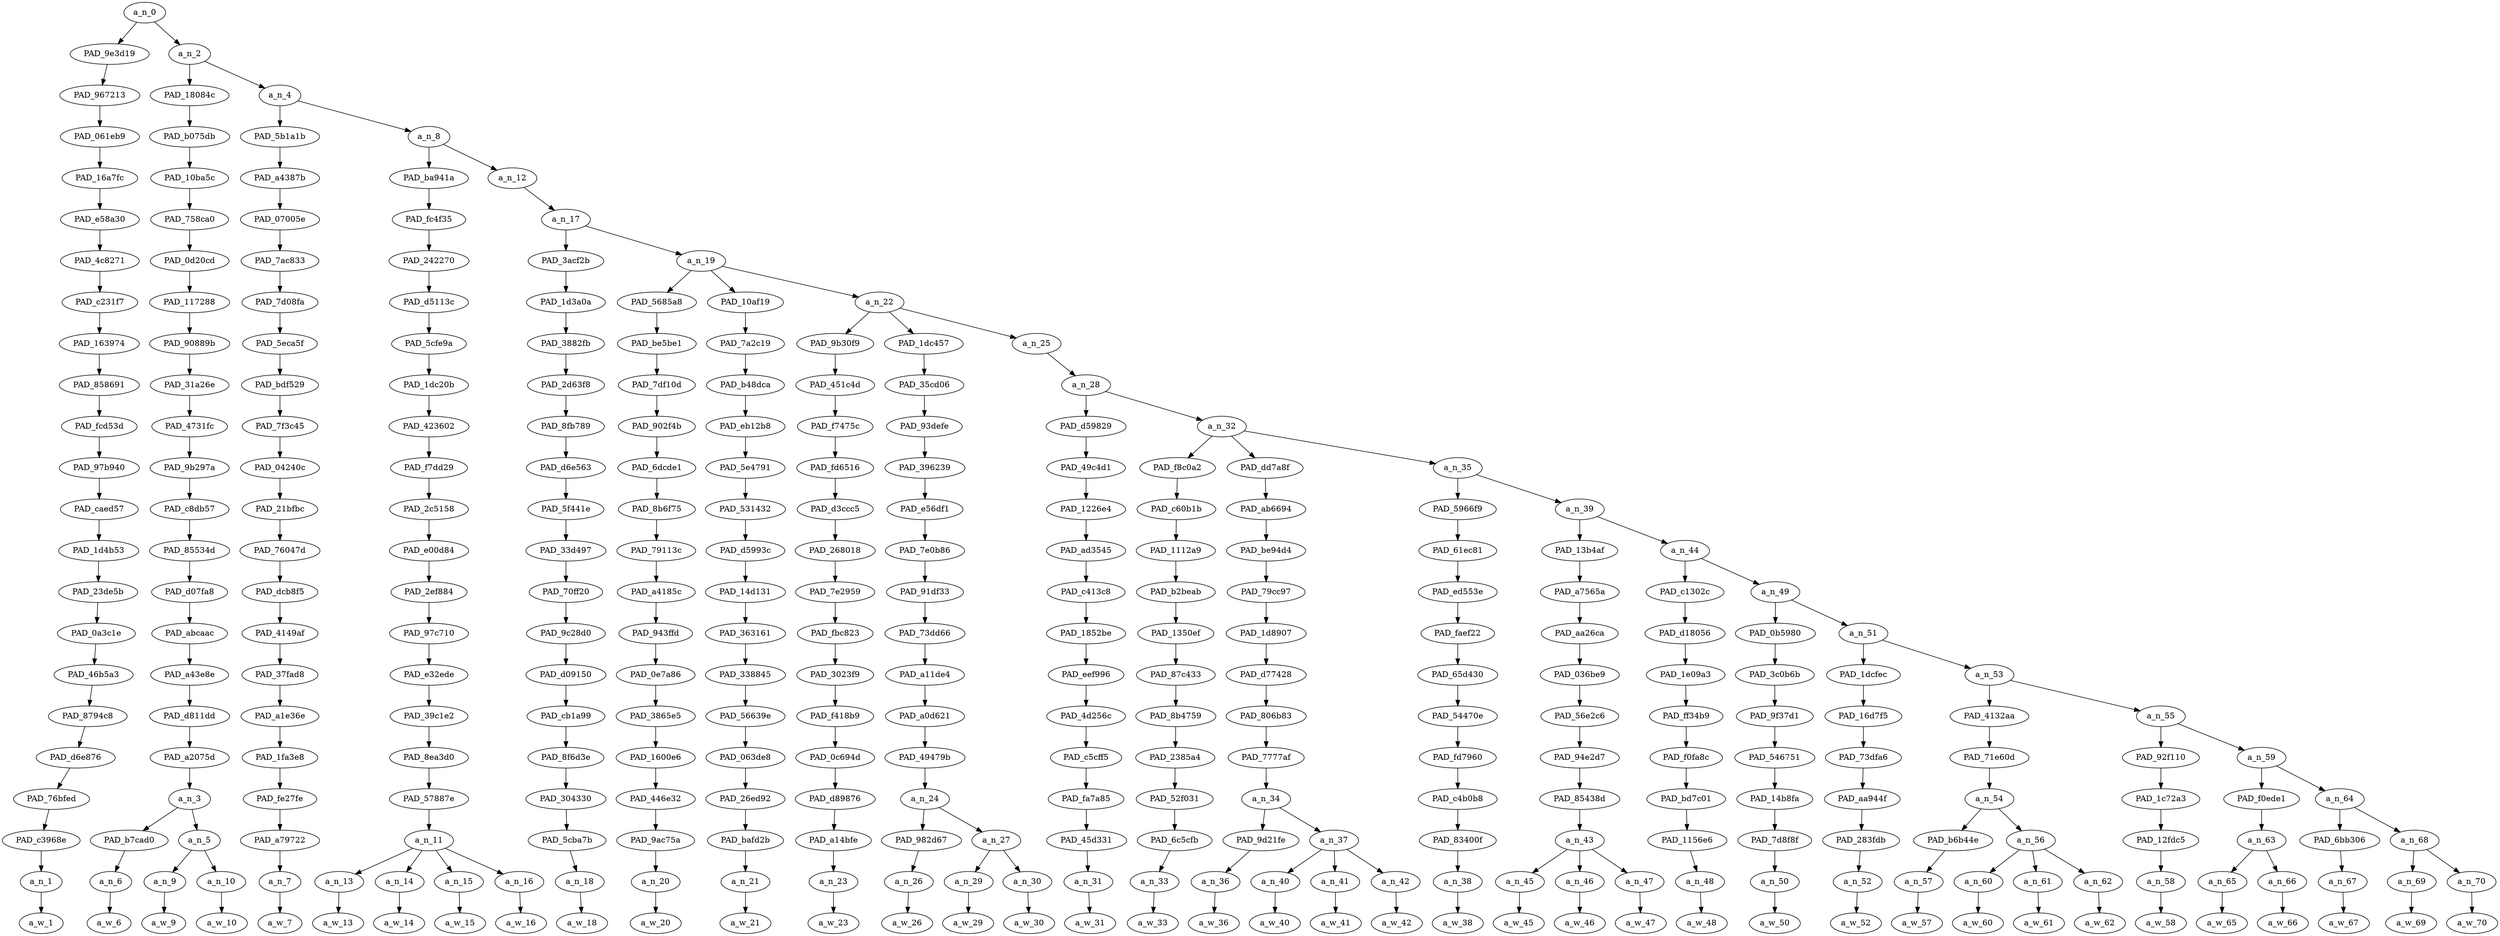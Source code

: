 strict digraph "" {
	a_n_0	[div_dir=1,
		index=0,
		level=22,
		pos="2.1205630832248263,22!",
		text_span="[0, 1, 2, 3, 4, 5, 6, 7, 8, 9, 10, 11, 12, 13, 14, 15, 16, 17, 18, 19, 20, 21, 22, 23, 24, 25, 26, 27, 28, 29, 30, 31, 32, 33, 34, \
35, 36, 37, 38]",
		value=1.00000000];
	PAD_9e3d19	[div_dir=1,
		index=0,
		level=21,
		pos="0.0,21!",
		text_span="[0]",
		value=0.01502789];
	a_n_0 -> PAD_9e3d19;
	a_n_2	[div_dir=1,
		index=1,
		level=21,
		pos="4.241126166449653,21!",
		text_span="[1, 2, 3, 4, 5, 6, 7, 8, 9, 10, 11, 12, 13, 14, 15, 16, 17, 18, 19, 20, 21, 22, 23, 24, 25, 26, 27, 28, 29, 30, 31, 32, 33, 34, \
35, 36, 37, 38]",
		value=0.98457454];
	a_n_0 -> a_n_2;
	PAD_967213	[div_dir=1,
		index=0,
		level=20,
		pos="0.0,20!",
		text_span="[0]",
		value=0.01502789];
	PAD_9e3d19 -> PAD_967213;
	PAD_061eb9	[div_dir=1,
		index=0,
		level=19,
		pos="0.0,19!",
		text_span="[0]",
		value=0.01502789];
	PAD_967213 -> PAD_061eb9;
	PAD_16a7fc	[div_dir=1,
		index=0,
		level=18,
		pos="0.0,18!",
		text_span="[0]",
		value=0.01502789];
	PAD_061eb9 -> PAD_16a7fc;
	PAD_e58a30	[div_dir=1,
		index=0,
		level=17,
		pos="0.0,17!",
		text_span="[0]",
		value=0.01502789];
	PAD_16a7fc -> PAD_e58a30;
	PAD_4c8271	[div_dir=1,
		index=0,
		level=16,
		pos="0.0,16!",
		text_span="[0]",
		value=0.01502789];
	PAD_e58a30 -> PAD_4c8271;
	PAD_c231f7	[div_dir=1,
		index=0,
		level=15,
		pos="0.0,15!",
		text_span="[0]",
		value=0.01502789];
	PAD_4c8271 -> PAD_c231f7;
	PAD_163974	[div_dir=1,
		index=0,
		level=14,
		pos="0.0,14!",
		text_span="[0]",
		value=0.01502789];
	PAD_c231f7 -> PAD_163974;
	PAD_858691	[div_dir=1,
		index=0,
		level=13,
		pos="0.0,13!",
		text_span="[0]",
		value=0.01502789];
	PAD_163974 -> PAD_858691;
	PAD_fcd53d	[div_dir=1,
		index=0,
		level=12,
		pos="0.0,12!",
		text_span="[0]",
		value=0.01502789];
	PAD_858691 -> PAD_fcd53d;
	PAD_97b940	[div_dir=1,
		index=0,
		level=11,
		pos="0.0,11!",
		text_span="[0]",
		value=0.01502789];
	PAD_fcd53d -> PAD_97b940;
	PAD_caed57	[div_dir=1,
		index=0,
		level=10,
		pos="0.0,10!",
		text_span="[0]",
		value=0.01502789];
	PAD_97b940 -> PAD_caed57;
	PAD_1d4b53	[div_dir=1,
		index=0,
		level=9,
		pos="0.0,9!",
		text_span="[0]",
		value=0.01502789];
	PAD_caed57 -> PAD_1d4b53;
	PAD_23de5b	[div_dir=1,
		index=0,
		level=8,
		pos="0.0,8!",
		text_span="[0]",
		value=0.01502789];
	PAD_1d4b53 -> PAD_23de5b;
	PAD_0a3c1e	[div_dir=1,
		index=0,
		level=7,
		pos="0.0,7!",
		text_span="[0]",
		value=0.01502789];
	PAD_23de5b -> PAD_0a3c1e;
	PAD_46b5a3	[div_dir=1,
		index=0,
		level=6,
		pos="0.0,6!",
		text_span="[0]",
		value=0.01502789];
	PAD_0a3c1e -> PAD_46b5a3;
	PAD_8794c8	[div_dir=1,
		index=0,
		level=5,
		pos="0.0,5!",
		text_span="[0]",
		value=0.01502789];
	PAD_46b5a3 -> PAD_8794c8;
	PAD_d6e876	[div_dir=1,
		index=0,
		level=4,
		pos="0.0,4!",
		text_span="[0]",
		value=0.01502789];
	PAD_8794c8 -> PAD_d6e876;
	PAD_76bfed	[div_dir=1,
		index=0,
		level=3,
		pos="0.0,3!",
		text_span="[0]",
		value=0.01502789];
	PAD_d6e876 -> PAD_76bfed;
	PAD_c3968e	[div_dir=1,
		index=0,
		level=2,
		pos="0.0,2!",
		text_span="[0]",
		value=0.01502789];
	PAD_76bfed -> PAD_c3968e;
	a_n_1	[div_dir=1,
		index=0,
		level=1,
		pos="0.0,1!",
		text_span="[0]",
		value=0.01502789];
	PAD_c3968e -> a_n_1;
	a_w_1	[div_dir=0,
		index=0,
		level=0,
		pos="0,0!",
		text_span="[0]",
		value=as];
	a_n_1 -> a_w_1;
	PAD_18084c	[div_dir=1,
		index=1,
		level=20,
		pos="2.25,20!",
		text_span="[1, 2, 3]",
		value=0.05847635];
	a_n_2 -> PAD_18084c;
	a_n_4	[div_dir=1,
		index=2,
		level=20,
		pos="6.232252332899305,20!",
		text_span="[4, 5, 6, 7, 8, 9, 10, 11, 12, 13, 14, 15, 16, 17, 18, 19, 20, 21, 22, 23, 24, 25, 26, 27, 28, 29, 30, 31, 32, 33, 34, 35, 36, 37, \
38]",
		value=0.92570669];
	a_n_2 -> a_n_4;
	PAD_b075db	[div_dir=1,
		index=1,
		level=19,
		pos="2.25,19!",
		text_span="[1, 2, 3]",
		value=0.05847635];
	PAD_18084c -> PAD_b075db;
	PAD_10ba5c	[div_dir=1,
		index=1,
		level=18,
		pos="2.25,18!",
		text_span="[1, 2, 3]",
		value=0.05847635];
	PAD_b075db -> PAD_10ba5c;
	PAD_758ca0	[div_dir=1,
		index=1,
		level=17,
		pos="2.25,17!",
		text_span="[1, 2, 3]",
		value=0.05847635];
	PAD_10ba5c -> PAD_758ca0;
	PAD_0d20cd	[div_dir=1,
		index=1,
		level=16,
		pos="2.25,16!",
		text_span="[1, 2, 3]",
		value=0.05847635];
	PAD_758ca0 -> PAD_0d20cd;
	PAD_117288	[div_dir=1,
		index=1,
		level=15,
		pos="2.25,15!",
		text_span="[1, 2, 3]",
		value=0.05847635];
	PAD_0d20cd -> PAD_117288;
	PAD_90889b	[div_dir=1,
		index=1,
		level=14,
		pos="2.25,14!",
		text_span="[1, 2, 3]",
		value=0.05847635];
	PAD_117288 -> PAD_90889b;
	PAD_31a26e	[div_dir=1,
		index=1,
		level=13,
		pos="2.25,13!",
		text_span="[1, 2, 3]",
		value=0.05847635];
	PAD_90889b -> PAD_31a26e;
	PAD_4731fc	[div_dir=1,
		index=1,
		level=12,
		pos="2.25,12!",
		text_span="[1, 2, 3]",
		value=0.05847635];
	PAD_31a26e -> PAD_4731fc;
	PAD_9b297a	[div_dir=1,
		index=1,
		level=11,
		pos="2.25,11!",
		text_span="[1, 2, 3]",
		value=0.05847635];
	PAD_4731fc -> PAD_9b297a;
	PAD_c8db57	[div_dir=1,
		index=1,
		level=10,
		pos="2.25,10!",
		text_span="[1, 2, 3]",
		value=0.05847635];
	PAD_9b297a -> PAD_c8db57;
	PAD_85534d	[div_dir=1,
		index=1,
		level=9,
		pos="2.25,9!",
		text_span="[1, 2, 3]",
		value=0.05847635];
	PAD_c8db57 -> PAD_85534d;
	PAD_d07fa8	[div_dir=1,
		index=1,
		level=8,
		pos="2.25,8!",
		text_span="[1, 2, 3]",
		value=0.05847635];
	PAD_85534d -> PAD_d07fa8;
	PAD_abcaac	[div_dir=1,
		index=1,
		level=7,
		pos="2.25,7!",
		text_span="[1, 2, 3]",
		value=0.05847635];
	PAD_d07fa8 -> PAD_abcaac;
	PAD_a43e8e	[div_dir=1,
		index=1,
		level=6,
		pos="2.25,6!",
		text_span="[1, 2, 3]",
		value=0.05847635];
	PAD_abcaac -> PAD_a43e8e;
	PAD_d811dd	[div_dir=1,
		index=1,
		level=5,
		pos="2.25,5!",
		text_span="[1, 2, 3]",
		value=0.05847635];
	PAD_a43e8e -> PAD_d811dd;
	PAD_a2075d	[div_dir=1,
		index=1,
		level=4,
		pos="2.25,4!",
		text_span="[1, 2, 3]",
		value=0.05847635];
	PAD_d811dd -> PAD_a2075d;
	a_n_3	[div_dir=1,
		index=1,
		level=3,
		pos="2.25,3!",
		text_span="[1, 2, 3]",
		value=0.05847635];
	PAD_a2075d -> a_n_3;
	PAD_b7cad0	[div_dir=-1,
		index=2,
		level=2,
		pos="3.0,2!",
		text_span="[3]",
		value=0.01740271];
	a_n_3 -> PAD_b7cad0;
	a_n_5	[div_dir=1,
		index=1,
		level=2,
		pos="1.5,2!",
		text_span="[1, 2]",
		value=0.04097599];
	a_n_3 -> a_n_5;
	a_n_6	[div_dir=-1,
		index=3,
		level=1,
		pos="3.0,1!",
		text_span="[3]",
		value=0.01740271];
	PAD_b7cad0 -> a_n_6;
	a_w_6	[div_dir=0,
		index=3,
		level=0,
		pos="3,0!",
		text_span="[3]",
		value=members];
	a_n_6 -> a_w_6;
	a_n_9	[div_dir=1,
		index=1,
		level=1,
		pos="1.0,1!",
		text_span="[1]",
		value=0.01630078];
	a_n_5 -> a_n_9;
	a_n_10	[div_dir=1,
		index=2,
		level=1,
		pos="2.0,1!",
		text_span="[2]",
		value=0.02455397];
	a_n_5 -> a_n_10;
	a_w_9	[div_dir=0,
		index=1,
		level=0,
		pos="1,0!",
		text_span="[1]",
		value=fully];
	a_n_9 -> a_w_9;
	a_w_10	[div_dir=0,
		index=2,
		level=0,
		pos="2,0!",
		text_span="[2]",
		value=vested];
	a_n_10 -> a_w_10;
	PAD_5b1a1b	[div_dir=1,
		index=2,
		level=19,
		pos="4.0,19!",
		text_span="[4]",
		value=0.01129486];
	a_n_4 -> PAD_5b1a1b;
	a_n_8	[div_dir=1,
		index=3,
		level=19,
		pos="8.46450466579861,19!",
		text_span="[5, 6, 7, 8, 9, 10, 11, 12, 13, 14, 15, 16, 17, 18, 19, 20, 21, 22, 23, 24, 25, 26, 27, 28, 29, 30, 31, 32, 33, 34, 35, 36, 37, \
38]",
		value=0.91403270];
	a_n_4 -> a_n_8;
	PAD_a4387b	[div_dir=1,
		index=2,
		level=18,
		pos="4.0,18!",
		text_span="[4]",
		value=0.01129486];
	PAD_5b1a1b -> PAD_a4387b;
	PAD_07005e	[div_dir=1,
		index=2,
		level=17,
		pos="4.0,17!",
		text_span="[4]",
		value=0.01129486];
	PAD_a4387b -> PAD_07005e;
	PAD_7ac833	[div_dir=1,
		index=2,
		level=16,
		pos="4.0,16!",
		text_span="[4]",
		value=0.01129486];
	PAD_07005e -> PAD_7ac833;
	PAD_7d08fa	[div_dir=1,
		index=2,
		level=15,
		pos="4.0,15!",
		text_span="[4]",
		value=0.01129486];
	PAD_7ac833 -> PAD_7d08fa;
	PAD_5eca5f	[div_dir=1,
		index=2,
		level=14,
		pos="4.0,14!",
		text_span="[4]",
		value=0.01129486];
	PAD_7d08fa -> PAD_5eca5f;
	PAD_bdf529	[div_dir=1,
		index=2,
		level=13,
		pos="4.0,13!",
		text_span="[4]",
		value=0.01129486];
	PAD_5eca5f -> PAD_bdf529;
	PAD_7f3c45	[div_dir=1,
		index=2,
		level=12,
		pos="4.0,12!",
		text_span="[4]",
		value=0.01129486];
	PAD_bdf529 -> PAD_7f3c45;
	PAD_04240c	[div_dir=1,
		index=2,
		level=11,
		pos="4.0,11!",
		text_span="[4]",
		value=0.01129486];
	PAD_7f3c45 -> PAD_04240c;
	PAD_21bfbc	[div_dir=1,
		index=2,
		level=10,
		pos="4.0,10!",
		text_span="[4]",
		value=0.01129486];
	PAD_04240c -> PAD_21bfbc;
	PAD_76047d	[div_dir=1,
		index=2,
		level=9,
		pos="4.0,9!",
		text_span="[4]",
		value=0.01129486];
	PAD_21bfbc -> PAD_76047d;
	PAD_dcb8f5	[div_dir=1,
		index=2,
		level=8,
		pos="4.0,8!",
		text_span="[4]",
		value=0.01129486];
	PAD_76047d -> PAD_dcb8f5;
	PAD_4149af	[div_dir=1,
		index=2,
		level=7,
		pos="4.0,7!",
		text_span="[4]",
		value=0.01129486];
	PAD_dcb8f5 -> PAD_4149af;
	PAD_37fad8	[div_dir=1,
		index=2,
		level=6,
		pos="4.0,6!",
		text_span="[4]",
		value=0.01129486];
	PAD_4149af -> PAD_37fad8;
	PAD_a1e36e	[div_dir=1,
		index=2,
		level=5,
		pos="4.0,5!",
		text_span="[4]",
		value=0.01129486];
	PAD_37fad8 -> PAD_a1e36e;
	PAD_1fa3e8	[div_dir=1,
		index=2,
		level=4,
		pos="4.0,4!",
		text_span="[4]",
		value=0.01129486];
	PAD_a1e36e -> PAD_1fa3e8;
	PAD_fe27fe	[div_dir=1,
		index=2,
		level=3,
		pos="4.0,3!",
		text_span="[4]",
		value=0.01129486];
	PAD_1fa3e8 -> PAD_fe27fe;
	PAD_a79722	[div_dir=1,
		index=3,
		level=2,
		pos="4.0,2!",
		text_span="[4]",
		value=0.01129486];
	PAD_fe27fe -> PAD_a79722;
	a_n_7	[div_dir=1,
		index=4,
		level=1,
		pos="4.0,1!",
		text_span="[4]",
		value=0.01129486];
	PAD_a79722 -> a_n_7;
	a_w_7	[div_dir=0,
		index=4,
		level=0,
		pos="4,0!",
		text_span="[4]",
		value=of];
	a_n_7 -> a_w_7;
	PAD_ba941a	[div_dir=1,
		index=3,
		level=18,
		pos="6.5,18!",
		text_span="[5, 6, 7, 8]",
		value=0.11097775];
	a_n_8 -> PAD_ba941a;
	a_n_12	[div_dir=1,
		index=4,
		level=18,
		pos="10.429009331597221,18!",
		text_span="[9, 10, 11, 12, 13, 14, 15, 16, 17, 18, 19, 20, 21, 22, 23, 24, 25, 26, 27, 28, 29, 30, 31, 32, 33, 34, 35, 36, 37, 38]",
		value=0.80267818];
	a_n_8 -> a_n_12;
	PAD_fc4f35	[div_dir=1,
		index=3,
		level=17,
		pos="6.5,17!",
		text_span="[5, 6, 7, 8]",
		value=0.11097775];
	PAD_ba941a -> PAD_fc4f35;
	PAD_242270	[div_dir=1,
		index=3,
		level=16,
		pos="6.5,16!",
		text_span="[5, 6, 7, 8]",
		value=0.11097775];
	PAD_fc4f35 -> PAD_242270;
	PAD_d5113c	[div_dir=1,
		index=3,
		level=15,
		pos="6.5,15!",
		text_span="[5, 6, 7, 8]",
		value=0.11097775];
	PAD_242270 -> PAD_d5113c;
	PAD_5cfe9a	[div_dir=1,
		index=3,
		level=14,
		pos="6.5,14!",
		text_span="[5, 6, 7, 8]",
		value=0.11097775];
	PAD_d5113c -> PAD_5cfe9a;
	PAD_1dc20b	[div_dir=1,
		index=3,
		level=13,
		pos="6.5,13!",
		text_span="[5, 6, 7, 8]",
		value=0.11097775];
	PAD_5cfe9a -> PAD_1dc20b;
	PAD_423602	[div_dir=1,
		index=3,
		level=12,
		pos="6.5,12!",
		text_span="[5, 6, 7, 8]",
		value=0.11097775];
	PAD_1dc20b -> PAD_423602;
	PAD_f7dd29	[div_dir=1,
		index=3,
		level=11,
		pos="6.5,11!",
		text_span="[5, 6, 7, 8]",
		value=0.11097775];
	PAD_423602 -> PAD_f7dd29;
	PAD_2c5158	[div_dir=1,
		index=3,
		level=10,
		pos="6.5,10!",
		text_span="[5, 6, 7, 8]",
		value=0.11097775];
	PAD_f7dd29 -> PAD_2c5158;
	PAD_e00d84	[div_dir=1,
		index=3,
		level=9,
		pos="6.5,9!",
		text_span="[5, 6, 7, 8]",
		value=0.11097775];
	PAD_2c5158 -> PAD_e00d84;
	PAD_2ef884	[div_dir=1,
		index=3,
		level=8,
		pos="6.5,8!",
		text_span="[5, 6, 7, 8]",
		value=0.11097775];
	PAD_e00d84 -> PAD_2ef884;
	PAD_97c710	[div_dir=1,
		index=3,
		level=7,
		pos="6.5,7!",
		text_span="[5, 6, 7, 8]",
		value=0.11097775];
	PAD_2ef884 -> PAD_97c710;
	PAD_e32ede	[div_dir=1,
		index=3,
		level=6,
		pos="6.5,6!",
		text_span="[5, 6, 7, 8]",
		value=0.11097775];
	PAD_97c710 -> PAD_e32ede;
	PAD_39c1e2	[div_dir=1,
		index=3,
		level=5,
		pos="6.5,5!",
		text_span="[5, 6, 7, 8]",
		value=0.11097775];
	PAD_e32ede -> PAD_39c1e2;
	PAD_8ea3d0	[div_dir=1,
		index=3,
		level=4,
		pos="6.5,4!",
		text_span="[5, 6, 7, 8]",
		value=0.11097775];
	PAD_39c1e2 -> PAD_8ea3d0;
	PAD_57887e	[div_dir=1,
		index=3,
		level=3,
		pos="6.5,3!",
		text_span="[5, 6, 7, 8]",
		value=0.11097775];
	PAD_8ea3d0 -> PAD_57887e;
	a_n_11	[div_dir=1,
		index=4,
		level=2,
		pos="6.5,2!",
		text_span="[5, 6, 7, 8]",
		value=0.11097775];
	PAD_57887e -> a_n_11;
	a_n_13	[div_dir=1,
		index=5,
		level=1,
		pos="5.0,1!",
		text_span="[5]",
		value=0.01125597];
	a_n_11 -> a_n_13;
	a_n_14	[div_dir=-1,
		index=6,
		level=1,
		pos="6.0,1!",
		text_span="[6]",
		value=0.01450224];
	a_n_11 -> a_n_14;
	a_n_15	[div_dir=1,
		index=7,
		level=1,
		pos="7.0,1!",
		text_span="[7]",
		value=0.05809094];
	a_n_11 -> a_n_15;
	a_n_16	[div_dir=1,
		index=8,
		level=1,
		pos="8.0,1!",
		text_span="[8]",
		value=0.02700397];
	a_n_11 -> a_n_16;
	a_w_13	[div_dir=0,
		index=5,
		level=0,
		pos="5,0!",
		text_span="[5]",
		value=the];
	a_n_13 -> a_w_13;
	a_w_14	[div_dir=0,
		index=6,
		level=0,
		pos="6,0!",
		text_span="[6]",
		value=same];
	a_n_14 -> a_w_14;
	a_w_15	[div_dir=0,
		index=7,
		level=0,
		pos="7,0!",
		text_span="[7]",
		value=grisly];
	a_n_15 -> a_w_15;
	a_w_16	[div_dir=0,
		index=8,
		level=0,
		pos="8,0!",
		text_span="[8]",
		value=club];
	a_n_16 -> a_w_16;
	a_n_17	[div_dir=1,
		index=4,
		level=17,
		pos="10.429009331597221,17!",
		text_span="[9, 10, 11, 12, 13, 14, 15, 16, 17, 18, 19, 20, 21, 22, 23, 24, 25, 26, 27, 28, 29, 30, 31, 32, 33, 34, 35, 36, 37, 38]",
		value=0.80232155];
	a_n_12 -> a_n_17;
	PAD_3acf2b	[div_dir=1,
		index=4,
		level=16,
		pos="9.0,16!",
		text_span="[9]",
		value=0.01887536];
	a_n_17 -> PAD_3acf2b;
	a_n_19	[div_dir=1,
		index=5,
		level=16,
		pos="11.858018663194445,16!",
		text_span="[10, 11, 12, 13, 14, 15, 16, 17, 18, 19, 20, 21, 22, 23, 24, 25, 26, 27, 28, 29, 30, 31, 32, 33, 34, 35, 36, 37, 38]",
		value=0.78308956];
	a_n_17 -> a_n_19;
	PAD_1d3a0a	[div_dir=1,
		index=4,
		level=15,
		pos="9.0,15!",
		text_span="[9]",
		value=0.01887536];
	PAD_3acf2b -> PAD_1d3a0a;
	PAD_3882fb	[div_dir=1,
		index=4,
		level=14,
		pos="9.0,14!",
		text_span="[9]",
		value=0.01887536];
	PAD_1d3a0a -> PAD_3882fb;
	PAD_2d63f8	[div_dir=1,
		index=4,
		level=13,
		pos="9.0,13!",
		text_span="[9]",
		value=0.01887536];
	PAD_3882fb -> PAD_2d63f8;
	PAD_8fb789	[div_dir=1,
		index=4,
		level=12,
		pos="9.0,12!",
		text_span="[9]",
		value=0.01887536];
	PAD_2d63f8 -> PAD_8fb789;
	PAD_d6e563	[div_dir=1,
		index=4,
		level=11,
		pos="9.0,11!",
		text_span="[9]",
		value=0.01887536];
	PAD_8fb789 -> PAD_d6e563;
	PAD_5f441e	[div_dir=1,
		index=4,
		level=10,
		pos="9.0,10!",
		text_span="[9]",
		value=0.01887536];
	PAD_d6e563 -> PAD_5f441e;
	PAD_33d497	[div_dir=1,
		index=4,
		level=9,
		pos="9.0,9!",
		text_span="[9]",
		value=0.01887536];
	PAD_5f441e -> PAD_33d497;
	PAD_70ff20	[div_dir=1,
		index=4,
		level=8,
		pos="9.0,8!",
		text_span="[9]",
		value=0.01887536];
	PAD_33d497 -> PAD_70ff20;
	PAD_9c28d0	[div_dir=1,
		index=4,
		level=7,
		pos="9.0,7!",
		text_span="[9]",
		value=0.01887536];
	PAD_70ff20 -> PAD_9c28d0;
	PAD_d09150	[div_dir=1,
		index=4,
		level=6,
		pos="9.0,6!",
		text_span="[9]",
		value=0.01887536];
	PAD_9c28d0 -> PAD_d09150;
	PAD_cb1a99	[div_dir=1,
		index=4,
		level=5,
		pos="9.0,5!",
		text_span="[9]",
		value=0.01887536];
	PAD_d09150 -> PAD_cb1a99;
	PAD_8f6d3e	[div_dir=1,
		index=4,
		level=4,
		pos="9.0,4!",
		text_span="[9]",
		value=0.01887536];
	PAD_cb1a99 -> PAD_8f6d3e;
	PAD_304330	[div_dir=1,
		index=4,
		level=3,
		pos="9.0,3!",
		text_span="[9]",
		value=0.01887536];
	PAD_8f6d3e -> PAD_304330;
	PAD_5cba7b	[div_dir=1,
		index=5,
		level=2,
		pos="9.0,2!",
		text_span="[9]",
		value=0.01887536];
	PAD_304330 -> PAD_5cba7b;
	a_n_18	[div_dir=1,
		index=9,
		level=1,
		pos="9.0,1!",
		text_span="[9]",
		value=0.01887536];
	PAD_5cba7b -> a_n_18;
	a_w_18	[div_dir=0,
		index=9,
		level=0,
		pos="9,0!",
		text_span="[9]",
		value=you];
	a_n_18 -> a_w_18;
	PAD_5685a8	[div_dir=1,
		index=5,
		level=15,
		pos="10.0,15!",
		text_span="[10]",
		value=0.01408629];
	a_n_19 -> PAD_5685a8;
	PAD_10af19	[div_dir=1,
		index=6,
		level=15,
		pos="11.0,15!",
		text_span="[11]",
		value=0.01513316];
	a_n_19 -> PAD_10af19;
	a_n_22	[div_dir=1,
		index=7,
		level=15,
		pos="14.574055989583334,15!",
		text_span="[12, 13, 14, 15, 16, 17, 18, 19, 20, 21, 22, 23, 24, 25, 26, 27, 28, 29, 30, 31, 32, 33, 34, 35, 36, 37, 38]",
		value=0.75351460];
	a_n_19 -> a_n_22;
	PAD_be5be1	[div_dir=1,
		index=5,
		level=14,
		pos="10.0,14!",
		text_span="[10]",
		value=0.01408629];
	PAD_5685a8 -> PAD_be5be1;
	PAD_7df10d	[div_dir=1,
		index=5,
		level=13,
		pos="10.0,13!",
		text_span="[10]",
		value=0.01408629];
	PAD_be5be1 -> PAD_7df10d;
	PAD_902f4b	[div_dir=1,
		index=5,
		level=12,
		pos="10.0,12!",
		text_span="[10]",
		value=0.01408629];
	PAD_7df10d -> PAD_902f4b;
	PAD_6dcde1	[div_dir=1,
		index=5,
		level=11,
		pos="10.0,11!",
		text_span="[10]",
		value=0.01408629];
	PAD_902f4b -> PAD_6dcde1;
	PAD_8b6f75	[div_dir=1,
		index=5,
		level=10,
		pos="10.0,10!",
		text_span="[10]",
		value=0.01408629];
	PAD_6dcde1 -> PAD_8b6f75;
	PAD_79113c	[div_dir=1,
		index=5,
		level=9,
		pos="10.0,9!",
		text_span="[10]",
		value=0.01408629];
	PAD_8b6f75 -> PAD_79113c;
	PAD_a4185c	[div_dir=1,
		index=5,
		level=8,
		pos="10.0,8!",
		text_span="[10]",
		value=0.01408629];
	PAD_79113c -> PAD_a4185c;
	PAD_943ffd	[div_dir=1,
		index=5,
		level=7,
		pos="10.0,7!",
		text_span="[10]",
		value=0.01408629];
	PAD_a4185c -> PAD_943ffd;
	PAD_0e7a86	[div_dir=1,
		index=5,
		level=6,
		pos="10.0,6!",
		text_span="[10]",
		value=0.01408629];
	PAD_943ffd -> PAD_0e7a86;
	PAD_3865e5	[div_dir=1,
		index=5,
		level=5,
		pos="10.0,5!",
		text_span="[10]",
		value=0.01408629];
	PAD_0e7a86 -> PAD_3865e5;
	PAD_1600e6	[div_dir=1,
		index=5,
		level=4,
		pos="10.0,4!",
		text_span="[10]",
		value=0.01408629];
	PAD_3865e5 -> PAD_1600e6;
	PAD_446e32	[div_dir=1,
		index=5,
		level=3,
		pos="10.0,3!",
		text_span="[10]",
		value=0.01408629];
	PAD_1600e6 -> PAD_446e32;
	PAD_9ac75a	[div_dir=1,
		index=6,
		level=2,
		pos="10.0,2!",
		text_span="[10]",
		value=0.01408629];
	PAD_446e32 -> PAD_9ac75a;
	a_n_20	[div_dir=1,
		index=10,
		level=1,
		pos="10.0,1!",
		text_span="[10]",
		value=0.01408629];
	PAD_9ac75a -> a_n_20;
	a_w_20	[div_dir=0,
		index=10,
		level=0,
		pos="10,0!",
		text_span="[10]",
		value=can];
	a_n_20 -> a_w_20;
	PAD_7a2c19	[div_dir=1,
		index=6,
		level=14,
		pos="11.0,14!",
		text_span="[11]",
		value=0.01513316];
	PAD_10af19 -> PAD_7a2c19;
	PAD_b48dca	[div_dir=1,
		index=6,
		level=13,
		pos="11.0,13!",
		text_span="[11]",
		value=0.01513316];
	PAD_7a2c19 -> PAD_b48dca;
	PAD_eb12b8	[div_dir=1,
		index=6,
		level=12,
		pos="11.0,12!",
		text_span="[11]",
		value=0.01513316];
	PAD_b48dca -> PAD_eb12b8;
	PAD_5e4791	[div_dir=1,
		index=6,
		level=11,
		pos="11.0,11!",
		text_span="[11]",
		value=0.01513316];
	PAD_eb12b8 -> PAD_5e4791;
	PAD_531432	[div_dir=1,
		index=6,
		level=10,
		pos="11.0,10!",
		text_span="[11]",
		value=0.01513316];
	PAD_5e4791 -> PAD_531432;
	PAD_d5993c	[div_dir=1,
		index=6,
		level=9,
		pos="11.0,9!",
		text_span="[11]",
		value=0.01513316];
	PAD_531432 -> PAD_d5993c;
	PAD_14d131	[div_dir=1,
		index=6,
		level=8,
		pos="11.0,8!",
		text_span="[11]",
		value=0.01513316];
	PAD_d5993c -> PAD_14d131;
	PAD_363161	[div_dir=1,
		index=6,
		level=7,
		pos="11.0,7!",
		text_span="[11]",
		value=0.01513316];
	PAD_14d131 -> PAD_363161;
	PAD_338845	[div_dir=1,
		index=6,
		level=6,
		pos="11.0,6!",
		text_span="[11]",
		value=0.01513316];
	PAD_363161 -> PAD_338845;
	PAD_56639e	[div_dir=1,
		index=6,
		level=5,
		pos="11.0,5!",
		text_span="[11]",
		value=0.01513316];
	PAD_338845 -> PAD_56639e;
	PAD_063de8	[div_dir=1,
		index=6,
		level=4,
		pos="11.0,4!",
		text_span="[11]",
		value=0.01513316];
	PAD_56639e -> PAD_063de8;
	PAD_26ed92	[div_dir=1,
		index=6,
		level=3,
		pos="11.0,3!",
		text_span="[11]",
		value=0.01513316];
	PAD_063de8 -> PAD_26ed92;
	PAD_bafd2b	[div_dir=1,
		index=7,
		level=2,
		pos="11.0,2!",
		text_span="[11]",
		value=0.01513316];
	PAD_26ed92 -> PAD_bafd2b;
	a_n_21	[div_dir=1,
		index=11,
		level=1,
		pos="11.0,1!",
		text_span="[11]",
		value=0.01513316];
	PAD_bafd2b -> a_n_21;
	a_w_21	[div_dir=0,
		index=11,
		level=0,
		pos="11,0!",
		text_span="[11]",
		value=always];
	a_n_21 -> a_w_21;
	PAD_9b30f9	[div_dir=1,
		index=7,
		level=14,
		pos="12.0,14!",
		text_span="[12]",
		value=0.01823205];
	a_n_22 -> PAD_9b30f9;
	PAD_1dc457	[div_dir=1,
		index=8,
		level=14,
		pos="13.75,14!",
		text_span="[13, 14, 15]",
		value=0.13304921];
	a_n_22 -> PAD_1dc457;
	a_n_25	[div_dir=1,
		index=9,
		level=14,
		pos="17.97216796875,14!",
		text_span="[16, 17, 18, 19, 20, 21, 22, 23, 24, 25, 26, 27, 28, 29, 30, 31, 32, 33, 34, 35, 36, 37, 38]",
		value=0.60187978];
	a_n_22 -> a_n_25;
	PAD_451c4d	[div_dir=1,
		index=7,
		level=13,
		pos="12.0,13!",
		text_span="[12]",
		value=0.01823205];
	PAD_9b30f9 -> PAD_451c4d;
	PAD_f7475c	[div_dir=1,
		index=7,
		level=12,
		pos="12.0,12!",
		text_span="[12]",
		value=0.01823205];
	PAD_451c4d -> PAD_f7475c;
	PAD_fd6516	[div_dir=1,
		index=7,
		level=11,
		pos="12.0,11!",
		text_span="[12]",
		value=0.01823205];
	PAD_f7475c -> PAD_fd6516;
	PAD_d3ccc5	[div_dir=1,
		index=7,
		level=10,
		pos="12.0,10!",
		text_span="[12]",
		value=0.01823205];
	PAD_fd6516 -> PAD_d3ccc5;
	PAD_268018	[div_dir=1,
		index=7,
		level=9,
		pos="12.0,9!",
		text_span="[12]",
		value=0.01823205];
	PAD_d3ccc5 -> PAD_268018;
	PAD_7e2959	[div_dir=1,
		index=7,
		level=8,
		pos="12.0,8!",
		text_span="[12]",
		value=0.01823205];
	PAD_268018 -> PAD_7e2959;
	PAD_fbc823	[div_dir=1,
		index=7,
		level=7,
		pos="12.0,7!",
		text_span="[12]",
		value=0.01823205];
	PAD_7e2959 -> PAD_fbc823;
	PAD_3023f9	[div_dir=1,
		index=7,
		level=6,
		pos="12.0,6!",
		text_span="[12]",
		value=0.01823205];
	PAD_fbc823 -> PAD_3023f9;
	PAD_f418b9	[div_dir=1,
		index=7,
		level=5,
		pos="12.0,5!",
		text_span="[12]",
		value=0.01823205];
	PAD_3023f9 -> PAD_f418b9;
	PAD_0c694d	[div_dir=1,
		index=7,
		level=4,
		pos="12.0,4!",
		text_span="[12]",
		value=0.01823205];
	PAD_f418b9 -> PAD_0c694d;
	PAD_d89876	[div_dir=1,
		index=7,
		level=3,
		pos="12.0,3!",
		text_span="[12]",
		value=0.01823205];
	PAD_0c694d -> PAD_d89876;
	PAD_a14bfe	[div_dir=1,
		index=8,
		level=2,
		pos="12.0,2!",
		text_span="[12]",
		value=0.01823205];
	PAD_d89876 -> PAD_a14bfe;
	a_n_23	[div_dir=1,
		index=12,
		level=1,
		pos="12.0,1!",
		text_span="[12]",
		value=0.01823205];
	PAD_a14bfe -> a_n_23;
	a_w_23	[div_dir=0,
		index=12,
		level=0,
		pos="12,0!",
		text_span="[12]",
		value=count];
	a_n_23 -> a_w_23;
	PAD_35cd06	[div_dir=1,
		index=8,
		level=13,
		pos="13.75,13!",
		text_span="[13, 14, 15]",
		value=0.13304921];
	PAD_1dc457 -> PAD_35cd06;
	PAD_93defe	[div_dir=1,
		index=8,
		level=12,
		pos="13.75,12!",
		text_span="[13, 14, 15]",
		value=0.13304921];
	PAD_35cd06 -> PAD_93defe;
	PAD_396239	[div_dir=1,
		index=8,
		level=11,
		pos="13.75,11!",
		text_span="[13, 14, 15]",
		value=0.13304921];
	PAD_93defe -> PAD_396239;
	PAD_e56df1	[div_dir=1,
		index=8,
		level=10,
		pos="13.75,10!",
		text_span="[13, 14, 15]",
		value=0.13304921];
	PAD_396239 -> PAD_e56df1;
	PAD_7e0b86	[div_dir=1,
		index=8,
		level=9,
		pos="13.75,9!",
		text_span="[13, 14, 15]",
		value=0.13304921];
	PAD_e56df1 -> PAD_7e0b86;
	PAD_91df33	[div_dir=1,
		index=8,
		level=8,
		pos="13.75,8!",
		text_span="[13, 14, 15]",
		value=0.13304921];
	PAD_7e0b86 -> PAD_91df33;
	PAD_73dd66	[div_dir=1,
		index=8,
		level=7,
		pos="13.75,7!",
		text_span="[13, 14, 15]",
		value=0.13304921];
	PAD_91df33 -> PAD_73dd66;
	PAD_a11de4	[div_dir=1,
		index=8,
		level=6,
		pos="13.75,6!",
		text_span="[13, 14, 15]",
		value=0.13304921];
	PAD_73dd66 -> PAD_a11de4;
	PAD_a0d621	[div_dir=1,
		index=8,
		level=5,
		pos="13.75,5!",
		text_span="[13, 14, 15]",
		value=0.13304921];
	PAD_a11de4 -> PAD_a0d621;
	PAD_49479b	[div_dir=1,
		index=8,
		level=4,
		pos="13.75,4!",
		text_span="[13, 14, 15]",
		value=0.13304921];
	PAD_a0d621 -> PAD_49479b;
	a_n_24	[div_dir=1,
		index=8,
		level=3,
		pos="13.75,3!",
		text_span="[13, 14, 15]",
		value=0.13304921];
	PAD_49479b -> a_n_24;
	PAD_982d67	[div_dir=1,
		index=9,
		level=2,
		pos="13.0,2!",
		text_span="[13]",
		value=0.01296315];
	a_n_24 -> PAD_982d67;
	a_n_27	[div_dir=1,
		index=10,
		level=2,
		pos="14.5,2!",
		text_span="[14, 15]",
		value=0.11976735];
	a_n_24 -> a_n_27;
	a_n_26	[div_dir=1,
		index=13,
		level=1,
		pos="13.0,1!",
		text_span="[13]",
		value=0.01296315];
	PAD_982d67 -> a_n_26;
	a_w_26	[div_dir=0,
		index=13,
		level=0,
		pos="13,0!",
		text_span="[13]",
		value=on];
	a_n_26 -> a_w_26;
	a_n_29	[div_dir=1,
		index=14,
		level=1,
		pos="14.0,1!",
		text_span="[14]",
		value=0.01797611];
	a_n_27 -> a_n_29;
	a_n_30	[div_dir=1,
		index=15,
		level=1,
		pos="15.0,1!",
		text_span="[15]",
		value=0.10144634];
	a_n_27 -> a_n_30;
	a_w_29	[div_dir=0,
		index=14,
		level=0,
		pos="14,0!",
		text_span="[14]",
		value=the1];
	a_n_29 -> a_w_29;
	a_w_30	[div_dir=0,
		index=15,
		level=0,
		pos="15,0!",
		text_span="[15]",
		value=queers];
	a_n_30 -> a_w_30;
	a_n_28	[div_dir=1,
		index=9,
		level=13,
		pos="17.97216796875,13!",
		text_span="[16, 17, 18, 19, 20, 21, 22, 23, 24, 25, 26, 27, 28, 29, 30, 31, 32, 33, 34, 35, 36, 37, 38]",
		value=0.60162660];
	a_n_25 -> a_n_28;
	PAD_d59829	[div_dir=1,
		index=9,
		level=12,
		pos="16.0,12!",
		text_span="[16]",
		value=0.01572662];
	a_n_28 -> PAD_d59829;
	a_n_32	[div_dir=1,
		index=10,
		level=12,
		pos="19.9443359375,12!",
		text_span="[17, 18, 19, 20, 21, 22, 23, 24, 25, 26, 27, 28, 29, 30, 31, 32, 33, 34, 35, 36, 37, 38]",
		value=0.58564681];
	a_n_28 -> a_n_32;
	PAD_49c4d1	[div_dir=1,
		index=9,
		level=11,
		pos="16.0,11!",
		text_span="[16]",
		value=0.01572662];
	PAD_d59829 -> PAD_49c4d1;
	PAD_1226e4	[div_dir=1,
		index=9,
		level=10,
		pos="16.0,10!",
		text_span="[16]",
		value=0.01572662];
	PAD_49c4d1 -> PAD_1226e4;
	PAD_ad3545	[div_dir=1,
		index=9,
		level=9,
		pos="16.0,9!",
		text_span="[16]",
		value=0.01572662];
	PAD_1226e4 -> PAD_ad3545;
	PAD_c413c8	[div_dir=1,
		index=9,
		level=8,
		pos="16.0,8!",
		text_span="[16]",
		value=0.01572662];
	PAD_ad3545 -> PAD_c413c8;
	PAD_1852be	[div_dir=1,
		index=9,
		level=7,
		pos="16.0,7!",
		text_span="[16]",
		value=0.01572662];
	PAD_c413c8 -> PAD_1852be;
	PAD_eef996	[div_dir=1,
		index=9,
		level=6,
		pos="16.0,6!",
		text_span="[16]",
		value=0.01572662];
	PAD_1852be -> PAD_eef996;
	PAD_4d256c	[div_dir=1,
		index=9,
		level=5,
		pos="16.0,5!",
		text_span="[16]",
		value=0.01572662];
	PAD_eef996 -> PAD_4d256c;
	PAD_c5cff5	[div_dir=1,
		index=9,
		level=4,
		pos="16.0,4!",
		text_span="[16]",
		value=0.01572662];
	PAD_4d256c -> PAD_c5cff5;
	PAD_fa7a85	[div_dir=1,
		index=9,
		level=3,
		pos="16.0,3!",
		text_span="[16]",
		value=0.01572662];
	PAD_c5cff5 -> PAD_fa7a85;
	PAD_45d331	[div_dir=1,
		index=11,
		level=2,
		pos="16.0,2!",
		text_span="[16]",
		value=0.01572662];
	PAD_fa7a85 -> PAD_45d331;
	a_n_31	[div_dir=1,
		index=16,
		level=1,
		pos="16.0,1!",
		text_span="[16]",
		value=0.01572662];
	PAD_45d331 -> a_n_31;
	a_w_31	[div_dir=0,
		index=16,
		level=0,
		pos="16,0!",
		text_span="[16]",
		value=to];
	a_n_31 -> a_w_31;
	PAD_f8c0a2	[div_dir=1,
		index=10,
		level=11,
		pos="17.0,11!",
		text_span="[17]",
		value=0.01720568];
	a_n_32 -> PAD_f8c0a2;
	PAD_dd7a8f	[div_dir=1,
		index=11,
		level=11,
		pos="19.0,11!",
		text_span="[18, 19, 20, 21]",
		value=0.19989673];
	a_n_32 -> PAD_dd7a8f;
	a_n_35	[div_dir=1,
		index=12,
		level=11,
		pos="23.8330078125,11!",
		text_span="[22, 23, 24, 25, 26, 27, 28, 29, 30, 31, 32, 33, 34, 35, 36, 37, 38]",
		value=0.36828704];
	a_n_32 -> a_n_35;
	PAD_c60b1b	[div_dir=1,
		index=10,
		level=10,
		pos="17.0,10!",
		text_span="[17]",
		value=0.01720568];
	PAD_f8c0a2 -> PAD_c60b1b;
	PAD_1112a9	[div_dir=1,
		index=10,
		level=9,
		pos="17.0,9!",
		text_span="[17]",
		value=0.01720568];
	PAD_c60b1b -> PAD_1112a9;
	PAD_b2beab	[div_dir=1,
		index=10,
		level=8,
		pos="17.0,8!",
		text_span="[17]",
		value=0.01720568];
	PAD_1112a9 -> PAD_b2beab;
	PAD_1350ef	[div_dir=1,
		index=10,
		level=7,
		pos="17.0,7!",
		text_span="[17]",
		value=0.01720568];
	PAD_b2beab -> PAD_1350ef;
	PAD_87c433	[div_dir=1,
		index=10,
		level=6,
		pos="17.0,6!",
		text_span="[17]",
		value=0.01720568];
	PAD_1350ef -> PAD_87c433;
	PAD_8b4759	[div_dir=1,
		index=10,
		level=5,
		pos="17.0,5!",
		text_span="[17]",
		value=0.01720568];
	PAD_87c433 -> PAD_8b4759;
	PAD_2385a4	[div_dir=1,
		index=10,
		level=4,
		pos="17.0,4!",
		text_span="[17]",
		value=0.01720568];
	PAD_8b4759 -> PAD_2385a4;
	PAD_52f031	[div_dir=1,
		index=10,
		level=3,
		pos="17.0,3!",
		text_span="[17]",
		value=0.01720568];
	PAD_2385a4 -> PAD_52f031;
	PAD_6c5cfb	[div_dir=1,
		index=12,
		level=2,
		pos="17.0,2!",
		text_span="[17]",
		value=0.01720568];
	PAD_52f031 -> PAD_6c5cfb;
	a_n_33	[div_dir=1,
		index=17,
		level=1,
		pos="17.0,1!",
		text_span="[17]",
		value=0.01720568];
	PAD_6c5cfb -> a_n_33;
	a_w_33	[div_dir=0,
		index=17,
		level=0,
		pos="17,0!",
		text_span="[17]",
		value=side];
	a_n_33 -> a_w_33;
	PAD_ab6694	[div_dir=1,
		index=11,
		level=10,
		pos="19.0,10!",
		text_span="[18, 19, 20, 21]",
		value=0.19989673];
	PAD_dd7a8f -> PAD_ab6694;
	PAD_be94d4	[div_dir=1,
		index=11,
		level=9,
		pos="19.0,9!",
		text_span="[18, 19, 20, 21]",
		value=0.19989673];
	PAD_ab6694 -> PAD_be94d4;
	PAD_79cc97	[div_dir=1,
		index=11,
		level=8,
		pos="19.0,8!",
		text_span="[18, 19, 20, 21]",
		value=0.19989673];
	PAD_be94d4 -> PAD_79cc97;
	PAD_1d8907	[div_dir=1,
		index=11,
		level=7,
		pos="19.0,7!",
		text_span="[18, 19, 20, 21]",
		value=0.19989673];
	PAD_79cc97 -> PAD_1d8907;
	PAD_d77428	[div_dir=1,
		index=11,
		level=6,
		pos="19.0,6!",
		text_span="[18, 19, 20, 21]",
		value=0.19989673];
	PAD_1d8907 -> PAD_d77428;
	PAD_806b83	[div_dir=1,
		index=11,
		level=5,
		pos="19.0,5!",
		text_span="[18, 19, 20, 21]",
		value=0.19989673];
	PAD_d77428 -> PAD_806b83;
	PAD_7777af	[div_dir=1,
		index=11,
		level=4,
		pos="19.0,4!",
		text_span="[18, 19, 20, 21]",
		value=0.19989673];
	PAD_806b83 -> PAD_7777af;
	a_n_34	[div_dir=1,
		index=11,
		level=3,
		pos="19.0,3!",
		text_span="[18, 19, 20, 21]",
		value=0.19989673];
	PAD_7777af -> a_n_34;
	PAD_9d21fe	[div_dir=-1,
		index=13,
		level=2,
		pos="18.0,2!",
		text_span="[18]",
		value=0.01229967];
	a_n_34 -> PAD_9d21fe;
	a_n_37	[div_dir=1,
		index=14,
		level=2,
		pos="20.0,2!",
		text_span="[19, 20, 21]",
		value=0.18738122];
	a_n_34 -> a_n_37;
	a_n_36	[div_dir=-1,
		index=18,
		level=1,
		pos="18.0,1!",
		text_span="[18]",
		value=0.01229967];
	PAD_9d21fe -> a_n_36;
	a_w_36	[div_dir=0,
		index=18,
		level=0,
		pos="18,0!",
		text_span="[18]",
		value=with];
	a_n_36 -> a_w_36;
	a_n_40	[div_dir=-1,
		index=19,
		level=1,
		pos="19.0,1!",
		text_span="[19]",
		value=0.01965740];
	a_n_37 -> a_n_40;
	a_n_41	[div_dir=1,
		index=20,
		level=1,
		pos="20.0,1!",
		text_span="[20]",
		value=0.05207769];
	a_n_37 -> a_n_41;
	a_n_42	[div_dir=1,
		index=21,
		level=1,
		pos="21.0,1!",
		text_span="[21]",
		value=0.11539218];
	a_n_37 -> a_n_42;
	a_w_40	[div_dir=0,
		index=19,
		level=0,
		pos="19,0!",
		text_span="[19]",
		value=the2];
	a_n_40 -> a_w_40;
	a_w_41	[div_dir=0,
		index=20,
		level=0,
		pos="20,0!",
		text_span="[20]",
		value=murderous];
	a_n_41 -> a_w_41;
	a_w_42	[div_dir=0,
		index=21,
		level=0,
		pos="21,0!",
		text_span="[21]",
		value=abortionists];
	a_n_42 -> a_w_42;
	PAD_5966f9	[div_dir=-1,
		index=12,
		level=10,
		pos="22.0,10!",
		text_span="[22]",
		value=0.01540313];
	a_n_35 -> PAD_5966f9;
	a_n_39	[div_dir=1,
		index=13,
		level=10,
		pos="25.666015625,10!",
		text_span="[23, 24, 25, 26, 27, 28, 29, 30, 31, 32, 33, 34, 35, 36, 37, 38]",
		value=0.35270236];
	a_n_35 -> a_n_39;
	PAD_61ec81	[div_dir=-1,
		index=12,
		level=9,
		pos="22.0,9!",
		text_span="[22]",
		value=0.01540313];
	PAD_5966f9 -> PAD_61ec81;
	PAD_ed553e	[div_dir=-1,
		index=12,
		level=8,
		pos="22.0,8!",
		text_span="[22]",
		value=0.01540313];
	PAD_61ec81 -> PAD_ed553e;
	PAD_faef22	[div_dir=-1,
		index=12,
		level=7,
		pos="22.0,7!",
		text_span="[22]",
		value=0.01540313];
	PAD_ed553e -> PAD_faef22;
	PAD_65d430	[div_dir=-1,
		index=12,
		level=6,
		pos="22.0,6!",
		text_span="[22]",
		value=0.01540313];
	PAD_faef22 -> PAD_65d430;
	PAD_54470e	[div_dir=-1,
		index=12,
		level=5,
		pos="22.0,5!",
		text_span="[22]",
		value=0.01540313];
	PAD_65d430 -> PAD_54470e;
	PAD_fd7960	[div_dir=-1,
		index=12,
		level=4,
		pos="22.0,4!",
		text_span="[22]",
		value=0.01540313];
	PAD_54470e -> PAD_fd7960;
	PAD_c4b0b8	[div_dir=-1,
		index=12,
		level=3,
		pos="22.0,3!",
		text_span="[22]",
		value=0.01540313];
	PAD_fd7960 -> PAD_c4b0b8;
	PAD_83400f	[div_dir=-1,
		index=15,
		level=2,
		pos="22.0,2!",
		text_span="[22]",
		value=0.01540313];
	PAD_c4b0b8 -> PAD_83400f;
	a_n_38	[div_dir=-1,
		index=22,
		level=1,
		pos="22.0,1!",
		text_span="[22]",
		value=0.01540313];
	PAD_83400f -> a_n_38;
	a_w_38	[div_dir=0,
		index=22,
		level=0,
		pos="22,0!",
		text_span="[22]",
		value=in];
	a_n_38 -> a_w_38;
	PAD_13b4af	[div_dir=1,
		index=13,
		level=9,
		pos="24.0,9!",
		text_span="[23, 24, 25]",
		value=0.04724701];
	a_n_39 -> PAD_13b4af;
	a_n_44	[div_dir=1,
		index=14,
		level=9,
		pos="27.33203125,9!",
		text_span="[26, 27, 28, 29, 30, 31, 32, 33, 34, 35, 36, 37, 38]",
		value=0.30524487];
	a_n_39 -> a_n_44;
	PAD_a7565a	[div_dir=1,
		index=13,
		level=8,
		pos="24.0,8!",
		text_span="[23, 24, 25]",
		value=0.04724701];
	PAD_13b4af -> PAD_a7565a;
	PAD_aa26ca	[div_dir=1,
		index=13,
		level=7,
		pos="24.0,7!",
		text_span="[23, 24, 25]",
		value=0.04724701];
	PAD_a7565a -> PAD_aa26ca;
	PAD_036be9	[div_dir=1,
		index=13,
		level=6,
		pos="24.0,6!",
		text_span="[23, 24, 25]",
		value=0.04724701];
	PAD_aa26ca -> PAD_036be9;
	PAD_56e2c6	[div_dir=1,
		index=13,
		level=5,
		pos="24.0,5!",
		text_span="[23, 24, 25]",
		value=0.04724701];
	PAD_036be9 -> PAD_56e2c6;
	PAD_94e2d7	[div_dir=1,
		index=13,
		level=4,
		pos="24.0,4!",
		text_span="[23, 24, 25]",
		value=0.04724701];
	PAD_56e2c6 -> PAD_94e2d7;
	PAD_85438d	[div_dir=1,
		index=13,
		level=3,
		pos="24.0,3!",
		text_span="[23, 24, 25]",
		value=0.04724701];
	PAD_94e2d7 -> PAD_85438d;
	a_n_43	[div_dir=1,
		index=16,
		level=2,
		pos="24.0,2!",
		text_span="[23, 24, 25]",
		value=0.04724701];
	PAD_85438d -> a_n_43;
	a_n_45	[div_dir=1,
		index=23,
		level=1,
		pos="23.0,1!",
		text_span="[23]",
		value=0.01272999];
	a_n_43 -> a_n_45;
	a_n_46	[div_dir=1,
		index=24,
		level=1,
		pos="24.0,1!",
		text_span="[24]",
		value=0.01522009];
	a_n_43 -> a_n_46;
	a_n_47	[div_dir=1,
		index=25,
		level=1,
		pos="25.0,1!",
		text_span="[25]",
		value=0.01923247];
	a_n_43 -> a_n_47;
	a_w_45	[div_dir=0,
		index=23,
		level=0,
		pos="23,0!",
		text_span="[23]",
		value=a];
	a_n_45 -> a_w_45;
	a_w_46	[div_dir=0,
		index=24,
		level=0,
		pos="24,0!",
		text_span="[24]",
		value=moving];
	a_n_46 -> a_w_46;
	a_w_47	[div_dir=0,
		index=25,
		level=0,
		pos="25,0!",
		text_span="[25]",
		value=display];
	a_n_47 -> a_w_47;
	PAD_c1302c	[div_dir=1,
		index=14,
		level=8,
		pos="26.0,8!",
		text_span="[26]",
		value=0.01236347];
	a_n_44 -> PAD_c1302c;
	a_n_49	[div_dir=1,
		index=15,
		level=8,
		pos="28.6640625,8!",
		text_span="[27, 28, 29, 30, 31, 32, 33, 34, 35, 36, 37, 38]",
		value=0.29267958];
	a_n_44 -> a_n_49;
	PAD_d18056	[div_dir=1,
		index=14,
		level=7,
		pos="26.0,7!",
		text_span="[26]",
		value=0.01236347];
	PAD_c1302c -> PAD_d18056;
	PAD_1e09a3	[div_dir=1,
		index=14,
		level=6,
		pos="26.0,6!",
		text_span="[26]",
		value=0.01236347];
	PAD_d18056 -> PAD_1e09a3;
	PAD_ff34b9	[div_dir=1,
		index=14,
		level=5,
		pos="26.0,5!",
		text_span="[26]",
		value=0.01236347];
	PAD_1e09a3 -> PAD_ff34b9;
	PAD_f0fa8c	[div_dir=1,
		index=14,
		level=4,
		pos="26.0,4!",
		text_span="[26]",
		value=0.01236347];
	PAD_ff34b9 -> PAD_f0fa8c;
	PAD_bd7c01	[div_dir=1,
		index=14,
		level=3,
		pos="26.0,3!",
		text_span="[26]",
		value=0.01236347];
	PAD_f0fa8c -> PAD_bd7c01;
	PAD_1156e6	[div_dir=1,
		index=17,
		level=2,
		pos="26.0,2!",
		text_span="[26]",
		value=0.01236347];
	PAD_bd7c01 -> PAD_1156e6;
	a_n_48	[div_dir=1,
		index=26,
		level=1,
		pos="26.0,1!",
		text_span="[26]",
		value=0.01236347];
	PAD_1156e6 -> a_n_48;
	a_w_48	[div_dir=0,
		index=26,
		level=0,
		pos="26,0!",
		text_span="[26]",
		value=of1];
	a_n_48 -> a_w_48;
	PAD_0b5980	[div_dir=1,
		index=15,
		level=7,
		pos="27.0,7!",
		text_span="[27]",
		value=0.02045248];
	a_n_49 -> PAD_0b5980;
	a_n_51	[div_dir=1,
		index=16,
		level=7,
		pos="30.328125,7!",
		text_span="[28, 29, 30, 31, 32, 33, 34, 35, 36, 37, 38]",
		value=0.27203180];
	a_n_49 -> a_n_51;
	PAD_3c0b6b	[div_dir=1,
		index=15,
		level=6,
		pos="27.0,6!",
		text_span="[27]",
		value=0.02045248];
	PAD_0b5980 -> PAD_3c0b6b;
	PAD_9f37d1	[div_dir=1,
		index=15,
		level=5,
		pos="27.0,5!",
		text_span="[27]",
		value=0.02045248];
	PAD_3c0b6b -> PAD_9f37d1;
	PAD_546751	[div_dir=1,
		index=15,
		level=4,
		pos="27.0,4!",
		text_span="[27]",
		value=0.02045248];
	PAD_9f37d1 -> PAD_546751;
	PAD_14b8fa	[div_dir=1,
		index=15,
		level=3,
		pos="27.0,3!",
		text_span="[27]",
		value=0.02045248];
	PAD_546751 -> PAD_14b8fa;
	PAD_7d8f8f	[div_dir=1,
		index=18,
		level=2,
		pos="27.0,2!",
		text_span="[27]",
		value=0.02045248];
	PAD_14b8fa -> PAD_7d8f8f;
	a_n_50	[div_dir=1,
		index=27,
		level=1,
		pos="27.0,1!",
		text_span="[27]",
		value=0.02045248];
	PAD_7d8f8f -> a_n_50;
	a_w_50	[div_dir=0,
		index=27,
		level=0,
		pos="27,0!",
		text_span="[27]",
		value=solidarity];
	a_n_50 -> a_w_50;
	PAD_1dcfec	[div_dir=1,
		index=16,
		level=6,
		pos="28.0,6!",
		text_span="[28]",
		value=0.01714713];
	a_n_51 -> PAD_1dcfec;
	a_n_53	[div_dir=1,
		index=17,
		level=6,
		pos="32.65625,6!",
		text_span="[29, 30, 31, 32, 33, 34, 35, 36, 37, 38]",
		value=0.25468754];
	a_n_51 -> a_n_53;
	PAD_16d7f5	[div_dir=1,
		index=16,
		level=5,
		pos="28.0,5!",
		text_span="[28]",
		value=0.01714713];
	PAD_1dcfec -> PAD_16d7f5;
	PAD_73dfa6	[div_dir=1,
		index=16,
		level=4,
		pos="28.0,4!",
		text_span="[28]",
		value=0.01714713];
	PAD_16d7f5 -> PAD_73dfa6;
	PAD_aa944f	[div_dir=1,
		index=16,
		level=3,
		pos="28.0,3!",
		text_span="[28]",
		value=0.01714713];
	PAD_73dfa6 -> PAD_aa944f;
	PAD_283fdb	[div_dir=1,
		index=19,
		level=2,
		pos="28.0,2!",
		text_span="[28]",
		value=0.01714713];
	PAD_aa944f -> PAD_283fdb;
	a_n_52	[div_dir=1,
		index=28,
		level=1,
		pos="28.0,1!",
		text_span="[28]",
		value=0.01714713];
	PAD_283fdb -> a_n_52;
	a_w_52	[div_dir=0,
		index=28,
		level=0,
		pos="28,0!",
		text_span="[28]",
		value=among];
	a_n_52 -> a_w_52;
	PAD_4132aa	[div_dir=1,
		index=17,
		level=5,
		pos="31.0,5!",
		text_span="[29, 30, 31, 32]",
		value=0.09075217];
	a_n_53 -> PAD_4132aa;
	a_n_55	[div_dir=1,
		index=18,
		level=5,
		pos="34.3125,5!",
		text_span="[33, 34, 35, 36, 37, 38]",
		value=0.16376370];
	a_n_53 -> a_n_55;
	PAD_71e60d	[div_dir=1,
		index=17,
		level=4,
		pos="31.0,4!",
		text_span="[29, 30, 31, 32]",
		value=0.09075217];
	PAD_4132aa -> PAD_71e60d;
	a_n_54	[div_dir=1,
		index=17,
		level=3,
		pos="31.0,3!",
		text_span="[29, 30, 31, 32]",
		value=0.09075217];
	PAD_71e60d -> a_n_54;
	PAD_b6b44e	[div_dir=1,
		index=21,
		level=2,
		pos="32.0,2!",
		text_span="[32]",
		value=0.04476855];
	a_n_54 -> PAD_b6b44e;
	a_n_56	[div_dir=1,
		index=20,
		level=2,
		pos="30.0,2!",
		text_span="[29, 30, 31]",
		value=0.04593261];
	a_n_54 -> a_n_56;
	a_n_57	[div_dir=1,
		index=32,
		level=1,
		pos="32.0,1!",
		text_span="[32]",
		value=0.04476855];
	PAD_b6b44e -> a_n_57;
	a_w_57	[div_dir=0,
		index=32,
		level=0,
		pos="32,0!",
		text_span="[32]",
		value=planks];
	a_n_57 -> a_w_57;
	a_n_60	[div_dir=-1,
		index=29,
		level=1,
		pos="29.0,1!",
		text_span="[29]",
		value=0.01619413];
	a_n_56 -> a_n_60;
	a_n_61	[div_dir=1,
		index=30,
		level=1,
		pos="30.0,1!",
		text_span="[30]",
		value=0.01313078];
	a_n_56 -> a_n_61;
	a_n_62	[div_dir=1,
		index=31,
		level=1,
		pos="31.0,1!",
		text_span="[31]",
		value=0.01659732];
	a_n_56 -> a_n_62;
	a_w_60	[div_dir=0,
		index=29,
		level=0,
		pos="29,0!",
		text_span="[29]",
		value=separate];
	a_n_60 -> a_w_60;
	a_w_61	[div_dir=0,
		index=30,
		level=0,
		pos="30,0!",
		text_span="[30]",
		value=but];
	a_n_61 -> a_w_61;
	a_w_62	[div_dir=0,
		index=31,
		level=0,
		pos="31,0!",
		text_span="[31]",
		value=equal];
	a_n_62 -> a_w_62;
	PAD_92f110	[div_dir=1,
		index=18,
		level=4,
		pos="33.0,4!",
		text_span="[33]",
		value=0.01428598];
	a_n_55 -> PAD_92f110;
	a_n_59	[div_dir=1,
		index=19,
		level=4,
		pos="35.625,4!",
		text_span="[34, 35, 36, 37, 38]",
		value=0.14929054];
	a_n_55 -> a_n_59;
	PAD_1c72a3	[div_dir=1,
		index=18,
		level=3,
		pos="33.0,3!",
		text_span="[33]",
		value=0.01428598];
	PAD_92f110 -> PAD_1c72a3;
	PAD_12fdc5	[div_dir=1,
		index=22,
		level=2,
		pos="33.0,2!",
		text_span="[33]",
		value=0.01428598];
	PAD_1c72a3 -> PAD_12fdc5;
	a_n_58	[div_dir=1,
		index=33,
		level=1,
		pos="33.0,1!",
		text_span="[33]",
		value=0.01428598];
	PAD_12fdc5 -> a_n_58;
	a_w_58	[div_dir=0,
		index=33,
		level=0,
		pos="33,0!",
		text_span="[33]",
		value=in1];
	a_n_58 -> a_w_58;
	PAD_f0ede1	[div_dir=1,
		index=19,
		level=3,
		pos="34.5,3!",
		text_span="[34, 35]",
		value=0.03785520];
	a_n_59 -> PAD_f0ede1;
	a_n_64	[div_dir=1,
		index=20,
		level=3,
		pos="36.75,3!",
		text_span="[36, 37, 38]",
		value=0.11125161];
	a_n_59 -> a_n_64;
	a_n_63	[div_dir=1,
		index=23,
		level=2,
		pos="34.5,2!",
		text_span="[34, 35]",
		value=0.03785520];
	PAD_f0ede1 -> a_n_63;
	a_n_65	[div_dir=1,
		index=34,
		level=1,
		pos="34.0,1!",
		text_span="[34]",
		value=0.01318088];
	a_n_63 -> a_n_65;
	a_n_66	[div_dir=1,
		index=35,
		level=1,
		pos="35.0,1!",
		text_span="[35]",
		value=0.02454100];
	a_n_63 -> a_n_66;
	a_w_65	[div_dir=0,
		index=34,
		level=0,
		pos="34,0!",
		text_span="[34]",
		value=the3];
	a_n_65 -> a_w_65;
	a_w_66	[div_dir=0,
		index=35,
		level=0,
		pos="35,0!",
		text_span="[35]",
		value=culture];
	a_n_66 -> a_w_66;
	PAD_6bb306	[div_dir=1,
		index=24,
		level=2,
		pos="36.0,2!",
		text_span="[36]",
		value=0.01695694];
	a_n_64 -> PAD_6bb306;
	a_n_68	[div_dir=1,
		index=25,
		level=2,
		pos="37.5,2!",
		text_span="[37, 38]",
		value=0.09416600];
	a_n_64 -> a_n_68;
	a_n_67	[div_dir=1,
		index=36,
		level=1,
		pos="36.0,1!",
		text_span="[36]",
		value=0.01695694];
	PAD_6bb306 -> a_n_67;
	a_w_67	[div_dir=0,
		index=36,
		level=0,
		pos="36,0!",
		text_span="[36]",
		value=of2];
	a_n_67 -> a_w_67;
	a_n_69	[div_dir=-1,
		index=37,
		level=1,
		pos="37.0,1!",
		text_span="[37]",
		value=0.04117137];
	a_n_68 -> a_n_69;
	a_n_70	[div_dir=1,
		index=38,
		level=1,
		pos="38.0,1!",
		text_span="[38]",
		value=0.05288505];
	a_n_68 -> a_n_70;
	a_w_69	[div_dir=0,
		index=37,
		level=0,
		pos="37,0!",
		text_span="[37]",
		value=death];
	a_n_69 -> a_w_69;
	a_w_70	[div_dir=0,
		index=38,
		level=0,
		pos="38,0!",
		text_span="[38]",
		value=ireland];
	a_n_70 -> a_w_70;
}
